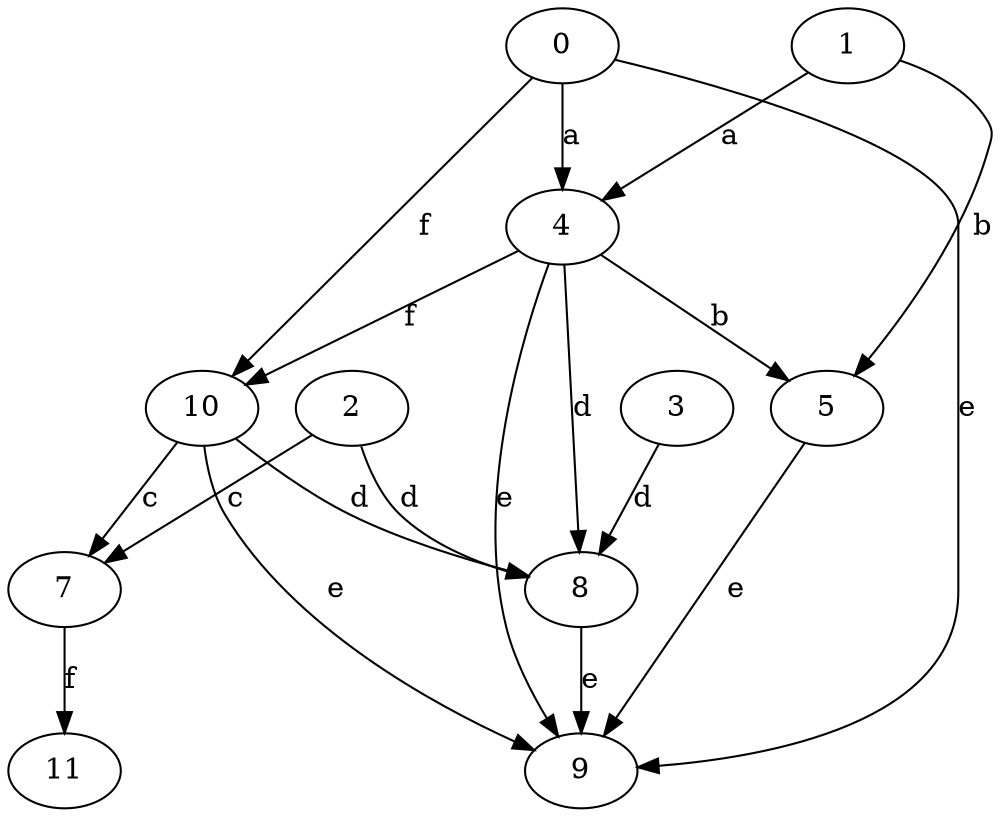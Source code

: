 strict digraph  {
0;
3;
4;
5;
1;
7;
2;
8;
9;
10;
11;
0 -> 4  [label=a];
0 -> 9  [label=e];
0 -> 10  [label=f];
3 -> 8  [label=d];
4 -> 5  [label=b];
4 -> 8  [label=d];
4 -> 9  [label=e];
4 -> 10  [label=f];
5 -> 9  [label=e];
1 -> 4  [label=a];
1 -> 5  [label=b];
7 -> 11  [label=f];
2 -> 7  [label=c];
2 -> 8  [label=d];
8 -> 9  [label=e];
10 -> 7  [label=c];
10 -> 8  [label=d];
10 -> 9  [label=e];
}

